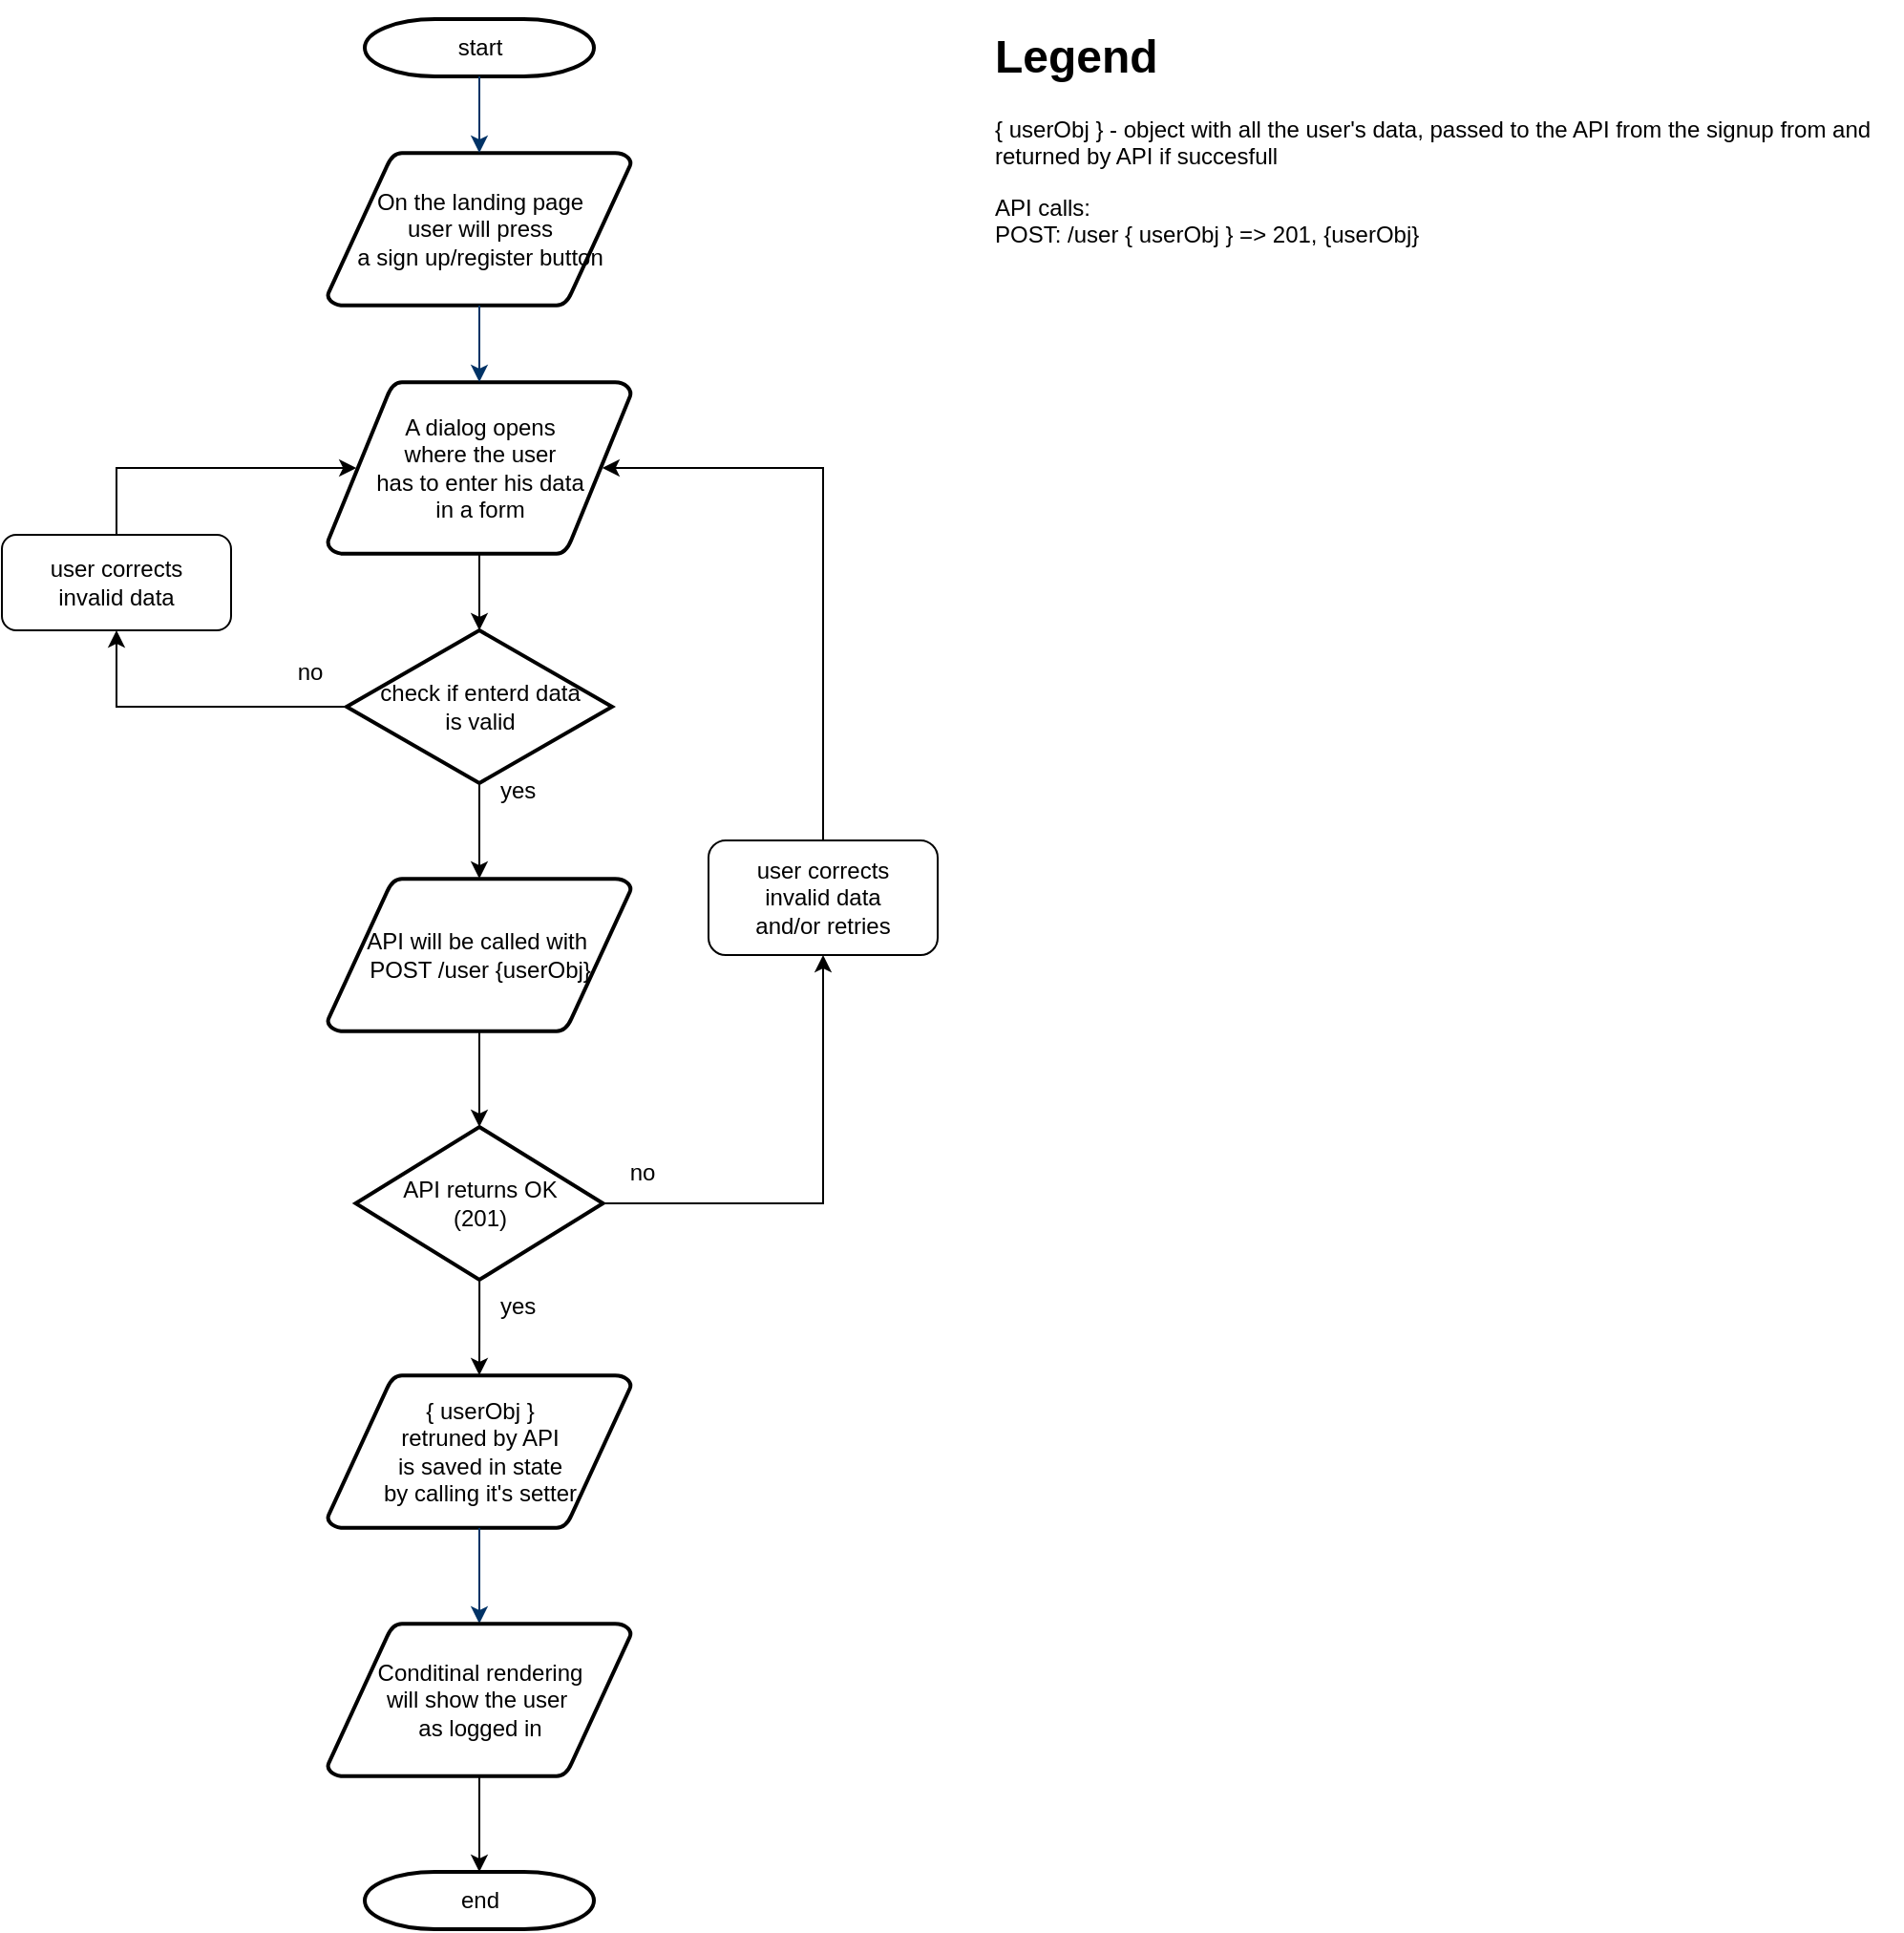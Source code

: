 <mxfile version="19.0.3" type="device"><diagram id="6a731a19-8d31-9384-78a2-239565b7b9f0" name="Page-1"><mxGraphModel dx="1730" dy="1082" grid="1" gridSize="10" guides="1" tooltips="1" connect="1" arrows="1" fold="1" page="1" pageScale="1" pageWidth="1169" pageHeight="827" background="none" math="0" shadow="0"><root><mxCell id="0"/><mxCell id="1" parent="0"/><mxCell id="2" value="start" style="shape=mxgraph.flowchart.terminator;strokeWidth=2;gradientColor=none;gradientDirection=north;fontStyle=0;html=1;" parent="1" vertex="1"><mxGeometry x="260" y="60" width="120" height="30" as="geometry"/></mxCell><mxCell id="3" value="On the landing page&lt;br&gt;user will press &lt;br&gt;a sign up/register button" style="shape=mxgraph.flowchart.data;strokeWidth=2;gradientColor=none;gradientDirection=north;fontStyle=0;html=1;" parent="1" vertex="1"><mxGeometry x="240.5" y="130" width="159" height="80" as="geometry"/></mxCell><mxCell id="OBAQ0nGNFSTJi0p4dSJf-56" style="edgeStyle=orthogonalEdgeStyle;rounded=0;orthogonalLoop=1;jettySize=auto;html=1;entryX=0.5;entryY=0;entryDx=0;entryDy=0;entryPerimeter=0;" parent="1" source="5" target="OBAQ0nGNFSTJi0p4dSJf-55" edge="1"><mxGeometry relative="1" as="geometry"/></mxCell><mxCell id="5" value="A dialog opens&lt;br&gt;where the user &lt;br&gt;has to enter&amp;nbsp;his data&lt;br&gt;in a form" style="shape=mxgraph.flowchart.data;strokeWidth=2;gradientColor=none;gradientDirection=north;fontStyle=0;html=1;" parent="1" vertex="1"><mxGeometry x="240.5" y="250" width="159" height="90" as="geometry"/></mxCell><mxCell id="7" style="fontStyle=1;strokeColor=#003366;strokeWidth=1;html=1;" parent="1" source="2" target="3" edge="1"><mxGeometry relative="1" as="geometry"/></mxCell><mxCell id="8" style="fontStyle=1;strokeColor=#003366;strokeWidth=1;html=1;" parent="1" source="3" target="5" edge="1"><mxGeometry relative="1" as="geometry"/></mxCell><mxCell id="OBAQ0nGNFSTJi0p4dSJf-58" style="edgeStyle=orthogonalEdgeStyle;rounded=0;orthogonalLoop=1;jettySize=auto;html=1;entryX=0.5;entryY=1;entryDx=0;entryDy=0;" parent="1" source="OBAQ0nGNFSTJi0p4dSJf-55" target="OBAQ0nGNFSTJi0p4dSJf-57" edge="1"><mxGeometry relative="1" as="geometry"/></mxCell><mxCell id="OBAQ0nGNFSTJi0p4dSJf-61" style="edgeStyle=orthogonalEdgeStyle;rounded=0;orthogonalLoop=1;jettySize=auto;html=1;entryX=0.5;entryY=0;entryDx=0;entryDy=0;entryPerimeter=0;" parent="1" source="OBAQ0nGNFSTJi0p4dSJf-55" target="OBAQ0nGNFSTJi0p4dSJf-60" edge="1"><mxGeometry relative="1" as="geometry"/></mxCell><mxCell id="OBAQ0nGNFSTJi0p4dSJf-55" value="check if enterd data &lt;br&gt;is valid" style="shape=mxgraph.flowchart.decision;strokeWidth=2;gradientColor=none;gradientDirection=north;fontStyle=0;html=1;" parent="1" vertex="1"><mxGeometry x="250.5" y="380" width="139" height="80" as="geometry"/></mxCell><mxCell id="OBAQ0nGNFSTJi0p4dSJf-59" style="edgeStyle=orthogonalEdgeStyle;rounded=0;orthogonalLoop=1;jettySize=auto;html=1;entryX=0.095;entryY=0.5;entryDx=0;entryDy=0;entryPerimeter=0;" parent="1" source="OBAQ0nGNFSTJi0p4dSJf-57" target="5" edge="1"><mxGeometry relative="1" as="geometry"><Array as="points"><mxPoint x="130" y="295"/></Array></mxGeometry></mxCell><mxCell id="OBAQ0nGNFSTJi0p4dSJf-57" value="user corrects &lt;br&gt;invalid data" style="rounded=1;whiteSpace=wrap;html=1;" parent="1" vertex="1"><mxGeometry x="70" y="330" width="120" height="50" as="geometry"/></mxCell><mxCell id="OBAQ0nGNFSTJi0p4dSJf-63" style="edgeStyle=orthogonalEdgeStyle;rounded=0;orthogonalLoop=1;jettySize=auto;html=1;entryX=0.5;entryY=0;entryDx=0;entryDy=0;entryPerimeter=0;" parent="1" source="OBAQ0nGNFSTJi0p4dSJf-60" target="OBAQ0nGNFSTJi0p4dSJf-62" edge="1"><mxGeometry relative="1" as="geometry"/></mxCell><mxCell id="OBAQ0nGNFSTJi0p4dSJf-60" value="API will be called with&amp;nbsp;&lt;br&gt;POST /user {userObj}" style="shape=mxgraph.flowchart.data;strokeWidth=2;gradientColor=none;gradientDirection=north;fontStyle=0;html=1;" parent="1" vertex="1"><mxGeometry x="240.5" y="510" width="159" height="80" as="geometry"/></mxCell><mxCell id="OBAQ0nGNFSTJi0p4dSJf-66" style="edgeStyle=orthogonalEdgeStyle;rounded=0;orthogonalLoop=1;jettySize=auto;html=1;" parent="1" source="OBAQ0nGNFSTJi0p4dSJf-62" target="OBAQ0nGNFSTJi0p4dSJf-65" edge="1"><mxGeometry relative="1" as="geometry"/></mxCell><mxCell id="OBAQ0nGNFSTJi0p4dSJf-76" style="edgeStyle=orthogonalEdgeStyle;rounded=0;orthogonalLoop=1;jettySize=auto;html=1;entryX=0.5;entryY=0;entryDx=0;entryDy=0;entryPerimeter=0;" parent="1" source="OBAQ0nGNFSTJi0p4dSJf-62" target="OBAQ0nGNFSTJi0p4dSJf-71" edge="1"><mxGeometry relative="1" as="geometry"/></mxCell><mxCell id="OBAQ0nGNFSTJi0p4dSJf-62" value="API returns OK&lt;br&gt;(201)" style="shape=mxgraph.flowchart.decision;strokeWidth=2;gradientColor=none;gradientDirection=north;fontStyle=0;html=1;" parent="1" vertex="1"><mxGeometry x="255.25" y="640" width="129.5" height="80" as="geometry"/></mxCell><mxCell id="OBAQ0nGNFSTJi0p4dSJf-67" style="edgeStyle=orthogonalEdgeStyle;rounded=0;orthogonalLoop=1;jettySize=auto;html=1;entryX=0.905;entryY=0.5;entryDx=0;entryDy=0;entryPerimeter=0;" parent="1" source="OBAQ0nGNFSTJi0p4dSJf-65" target="5" edge="1"><mxGeometry relative="1" as="geometry"><Array as="points"><mxPoint x="500" y="295"/></Array></mxGeometry></mxCell><mxCell id="OBAQ0nGNFSTJi0p4dSJf-65" value="user corrects &lt;br&gt;invalid data &lt;br&gt;and/or&amp;nbsp;retries" style="rounded=1;whiteSpace=wrap;html=1;" parent="1" vertex="1"><mxGeometry x="440" y="490" width="120" height="60" as="geometry"/></mxCell><mxCell id="OBAQ0nGNFSTJi0p4dSJf-68" value="no" style="text;fontStyle=0;html=1;strokeColor=none;gradientColor=none;fillColor=none;strokeWidth=2;align=center;" parent="1" vertex="1"><mxGeometry x="385" y="650" width="40" height="26" as="geometry"/></mxCell><mxCell id="OBAQ0nGNFSTJi0p4dSJf-69" value="no" style="text;fontStyle=0;html=1;strokeColor=none;gradientColor=none;fillColor=none;strokeWidth=2;align=center;" parent="1" vertex="1"><mxGeometry x="210.5" y="388" width="40" height="26" as="geometry"/></mxCell><mxCell id="OBAQ0nGNFSTJi0p4dSJf-70" value="yes" style="text;fontStyle=0;html=1;strokeColor=none;gradientColor=none;fillColor=none;strokeWidth=2;" parent="1" vertex="1"><mxGeometry x="329" y="450" width="40" height="26" as="geometry"/></mxCell><mxCell id="OBAQ0nGNFSTJi0p4dSJf-71" value="{ userObj }&lt;br&gt;retruned by API&lt;br&gt;is saved in state &lt;br&gt;by calling it's setter" style="shape=mxgraph.flowchart.data;strokeWidth=2;gradientColor=none;gradientDirection=north;fontStyle=0;html=1;" parent="1" vertex="1"><mxGeometry x="240.5" y="770" width="159" height="80" as="geometry"/></mxCell><mxCell id="OBAQ0nGNFSTJi0p4dSJf-72" value="" style="edgeStyle=elbowEdgeStyle;elbow=horizontal;fontStyle=1;strokeColor=#003366;strokeWidth=1;html=1;" parent="1" source="OBAQ0nGNFSTJi0p4dSJf-71" target="OBAQ0nGNFSTJi0p4dSJf-75" edge="1"><mxGeometry y="260" width="100" height="100" as="geometry"><mxPoint y="360" as="sourcePoint"/><mxPoint x="320" y="900" as="targetPoint"/><Array as="points"><mxPoint x="320" y="870"/></Array></mxGeometry></mxCell><mxCell id="OBAQ0nGNFSTJi0p4dSJf-73" value="end" style="shape=mxgraph.flowchart.terminator;strokeWidth=2;gradientColor=none;gradientDirection=north;fontStyle=0;html=1;" parent="1" vertex="1"><mxGeometry x="260" y="1030" width="120" height="30" as="geometry"/></mxCell><mxCell id="OBAQ0nGNFSTJi0p4dSJf-74" style="edgeStyle=orthogonalEdgeStyle;rounded=0;orthogonalLoop=1;jettySize=auto;html=1;entryX=0.5;entryY=0;entryDx=0;entryDy=0;entryPerimeter=0;" parent="1" source="OBAQ0nGNFSTJi0p4dSJf-75" target="OBAQ0nGNFSTJi0p4dSJf-73" edge="1"><mxGeometry relative="1" as="geometry"/></mxCell><mxCell id="OBAQ0nGNFSTJi0p4dSJf-75" value="Conditinal rendering &lt;br&gt;will show the user&amp;nbsp;&lt;br&gt;as logged in" style="shape=mxgraph.flowchart.data;strokeWidth=2;gradientColor=none;gradientDirection=north;fontStyle=0;html=1;" parent="1" vertex="1"><mxGeometry x="240.5" y="900" width="159" height="80" as="geometry"/></mxCell><mxCell id="OBAQ0nGNFSTJi0p4dSJf-78" value="&lt;h1&gt;Legend&lt;/h1&gt;&lt;p&gt;&lt;span style=&quot;background-color: initial;&quot;&gt;{ userObj } - object with all the user's data, passed to the API from the signup from and returned by API if succesfull&lt;/span&gt;&lt;br&gt;&lt;/p&gt;&lt;p&gt;API calls:&amp;nbsp;&lt;br&gt;POST: /user { userObj } =&amp;gt; 201, {userObj}&lt;/p&gt;" style="text;html=1;strokeColor=none;fillColor=none;spacing=5;spacingTop=-20;whiteSpace=wrap;overflow=hidden;rounded=0;" parent="1" vertex="1"><mxGeometry x="585" y="60" width="480" height="160" as="geometry"/></mxCell><mxCell id="MZrHwqw2i-oaMXF0Cay4-45" value="yes" style="text;fontStyle=0;html=1;strokeColor=none;gradientColor=none;fillColor=none;strokeWidth=2;" vertex="1" parent="1"><mxGeometry x="329" y="720" width="40" height="26" as="geometry"/></mxCell></root></mxGraphModel></diagram></mxfile>
